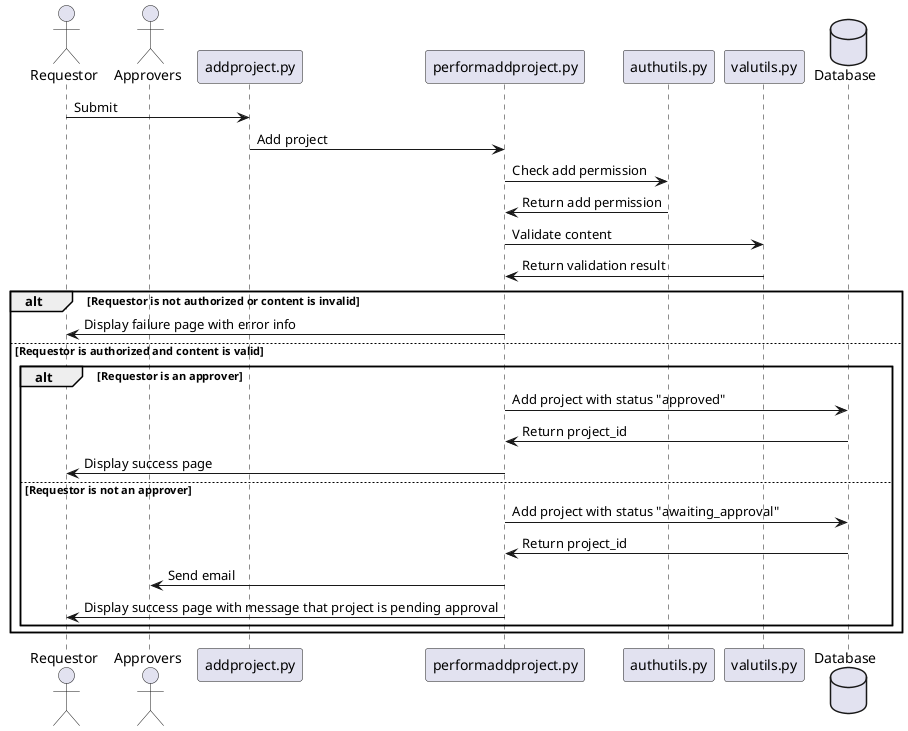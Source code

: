 @startuml
actor Requestor
actor Approvers
participant addproject.py
participant performaddproject.py
participant authutils.py
participant valutils.py
database Database

Requestor -> addproject.py : Submit
addproject.py -> performaddproject.py : Add project
performaddproject.py -> authutils.py : Check add permission
authutils.py -> performaddproject.py : Return add permission
performaddproject.py -> valutils.py : Validate content
valutils.py -> performaddproject.py : Return validation result

alt Requestor is not authorized or content is invalid

    performaddproject.py -> Requestor : Display failure page with error info

else Requestor is authorized and content is valid

    alt Requestor is an approver

        performaddproject.py -> Database : Add project with status "approved"
        Database -> performaddproject.py : Return project_id
        performaddproject.py -> Requestor : Display success page

    else Requestor is not an approver

        performaddproject.py -> Database : Add project with status "awaiting_approval"
        Database -> performaddproject.py : Return project_id
        performaddproject.py -> Approvers : Send email
        performaddproject.py -> Requestor : Display success page with message that project is pending approval

    end

end
@enduml
